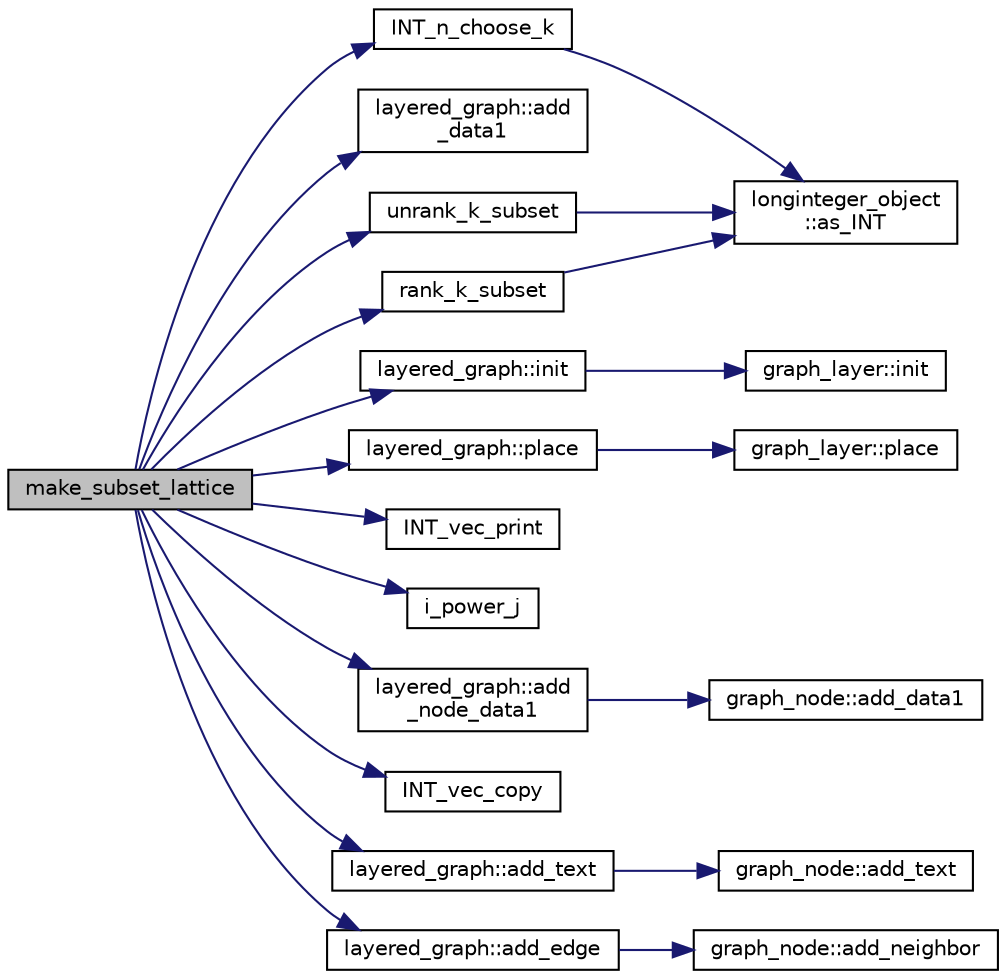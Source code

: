 digraph "make_subset_lattice"
{
  edge [fontname="Helvetica",fontsize="10",labelfontname="Helvetica",labelfontsize="10"];
  node [fontname="Helvetica",fontsize="10",shape=record];
  rankdir="LR";
  Node24 [label="make_subset_lattice",height=0.2,width=0.4,color="black", fillcolor="grey75", style="filled", fontcolor="black"];
  Node24 -> Node25 [color="midnightblue",fontsize="10",style="solid",fontname="Helvetica"];
  Node25 [label="INT_n_choose_k",height=0.2,width=0.4,color="black", fillcolor="white", style="filled",URL="$d2/d7c/combinatorics_8_c.html#aa74adc702e59feadb839f44c0aaec8f6"];
  Node25 -> Node26 [color="midnightblue",fontsize="10",style="solid",fontname="Helvetica"];
  Node26 [label="longinteger_object\l::as_INT",height=0.2,width=0.4,color="black", fillcolor="white", style="filled",URL="$dd/d7e/classlonginteger__object.html#afb992d4679a6741acc63c8bcba27971e"];
  Node24 -> Node27 [color="midnightblue",fontsize="10",style="solid",fontname="Helvetica"];
  Node27 [label="layered_graph::add\l_data1",height=0.2,width=0.4,color="black", fillcolor="white", style="filled",URL="$da/db1/classlayered__graph.html#a008a6f2cb68387f41f8bf01cf5c0c957"];
  Node24 -> Node28 [color="midnightblue",fontsize="10",style="solid",fontname="Helvetica"];
  Node28 [label="layered_graph::init",height=0.2,width=0.4,color="black", fillcolor="white", style="filled",URL="$da/db1/classlayered__graph.html#a3d3422898f1e8d31eb937fcc460dbac2"];
  Node28 -> Node29 [color="midnightblue",fontsize="10",style="solid",fontname="Helvetica"];
  Node29 [label="graph_layer::init",height=0.2,width=0.4,color="black", fillcolor="white", style="filled",URL="$de/d87/classgraph__layer.html#a4b3e02d2069fb0127514a3d9ce000ff0"];
  Node24 -> Node30 [color="midnightblue",fontsize="10",style="solid",fontname="Helvetica"];
  Node30 [label="layered_graph::place",height=0.2,width=0.4,color="black", fillcolor="white", style="filled",URL="$da/db1/classlayered__graph.html#a5449ff3de184b379ed6986f6e78c8c4a"];
  Node30 -> Node31 [color="midnightblue",fontsize="10",style="solid",fontname="Helvetica"];
  Node31 [label="graph_layer::place",height=0.2,width=0.4,color="black", fillcolor="white", style="filled",URL="$de/d87/classgraph__layer.html#a24ae195b3ddbb86164b816db1ad2223a"];
  Node24 -> Node32 [color="midnightblue",fontsize="10",style="solid",fontname="Helvetica"];
  Node32 [label="unrank_k_subset",height=0.2,width=0.4,color="black", fillcolor="white", style="filled",URL="$d2/d7c/combinatorics_8_c.html#a709dbec12f4da5bb02b9352d45a2c77d"];
  Node32 -> Node26 [color="midnightblue",fontsize="10",style="solid",fontname="Helvetica"];
  Node24 -> Node33 [color="midnightblue",fontsize="10",style="solid",fontname="Helvetica"];
  Node33 [label="layered_graph::add\l_node_data1",height=0.2,width=0.4,color="black", fillcolor="white", style="filled",URL="$da/db1/classlayered__graph.html#a8385de4bc26e9dd88066e55d3cb9bd4b"];
  Node33 -> Node34 [color="midnightblue",fontsize="10",style="solid",fontname="Helvetica"];
  Node34 [label="graph_node::add_data1",height=0.2,width=0.4,color="black", fillcolor="white", style="filled",URL="$d6/d21/classgraph__node.html#a3ee49a31f1c714ad2695575c3c81c450"];
  Node24 -> Node35 [color="midnightblue",fontsize="10",style="solid",fontname="Helvetica"];
  Node35 [label="INT_vec_print",height=0.2,width=0.4,color="black", fillcolor="white", style="filled",URL="$df/dbf/sajeeb_8_c.html#a79a5901af0b47dd0d694109543c027fe"];
  Node24 -> Node36 [color="midnightblue",fontsize="10",style="solid",fontname="Helvetica"];
  Node36 [label="i_power_j",height=0.2,width=0.4,color="black", fillcolor="white", style="filled",URL="$de/dc5/algebra__and__number__theory_8h.html#a39b321523e8957d701618bb5cac542b5"];
  Node24 -> Node37 [color="midnightblue",fontsize="10",style="solid",fontname="Helvetica"];
  Node37 [label="layered_graph::add_text",height=0.2,width=0.4,color="black", fillcolor="white", style="filled",URL="$da/db1/classlayered__graph.html#aa9c738e91c1bbd546c39e6a32ff05c83"];
  Node37 -> Node38 [color="midnightblue",fontsize="10",style="solid",fontname="Helvetica"];
  Node38 [label="graph_node::add_text",height=0.2,width=0.4,color="black", fillcolor="white", style="filled",URL="$d6/d21/classgraph__node.html#af21adc4e54d53c060db9470669ca8e3f"];
  Node24 -> Node39 [color="midnightblue",fontsize="10",style="solid",fontname="Helvetica"];
  Node39 [label="INT_vec_copy",height=0.2,width=0.4,color="black", fillcolor="white", style="filled",URL="$df/dbf/sajeeb_8_c.html#ac2d875e27e009af6ec04d17254d11075"];
  Node24 -> Node40 [color="midnightblue",fontsize="10",style="solid",fontname="Helvetica"];
  Node40 [label="rank_k_subset",height=0.2,width=0.4,color="black", fillcolor="white", style="filled",URL="$d2/d7c/combinatorics_8_c.html#a8ec9127fb82ee9dfa337c897c7060a57"];
  Node40 -> Node26 [color="midnightblue",fontsize="10",style="solid",fontname="Helvetica"];
  Node24 -> Node41 [color="midnightblue",fontsize="10",style="solid",fontname="Helvetica"];
  Node41 [label="layered_graph::add_edge",height=0.2,width=0.4,color="black", fillcolor="white", style="filled",URL="$da/db1/classlayered__graph.html#a018a287d904e5be8d95cf9a5b358f838"];
  Node41 -> Node42 [color="midnightblue",fontsize="10",style="solid",fontname="Helvetica"];
  Node42 [label="graph_node::add_neighbor",height=0.2,width=0.4,color="black", fillcolor="white", style="filled",URL="$d6/d21/classgraph__node.html#a22cf1ed1de6059f37be3e8f778cbba09"];
}
